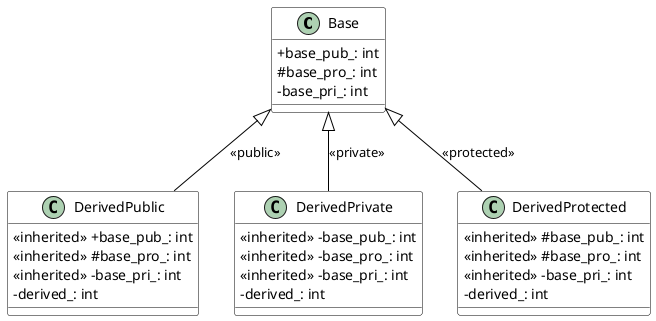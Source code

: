 @startuml "Inheritance Specifiers"

skinparam classAttributeIconSize 0
skinparam class {
    BackgroundColor White
    ArrowColor Black
    BorderColor Black
}

class Base{
+base_pub_: int
#base_pro_: int
-base_pri_: int
}

class DerivedPublic{
<<inherited>> +base_pub_: int
<<inherited>> #base_pro_: int
<<inherited>> -base_pri_: int
-derived_: int
}

class DerivedPrivate{
<<inherited>> -base_pub_: int
<<inherited>> -base_pro_: int
<<inherited>> -base_pri_: int
-derived_: int
}

class DerivedProtected{
<<inherited>> #base_pub_: int
<<inherited>> #base_pro_: int
<<inherited>> -base_pri_: int
-derived_: int
}

Base <|-- DerivedPublic: <<public>>
Base <|-- DerivedPrivate: <<private>>
Base <|-- DerivedProtected: <<protected>>



@enduml
